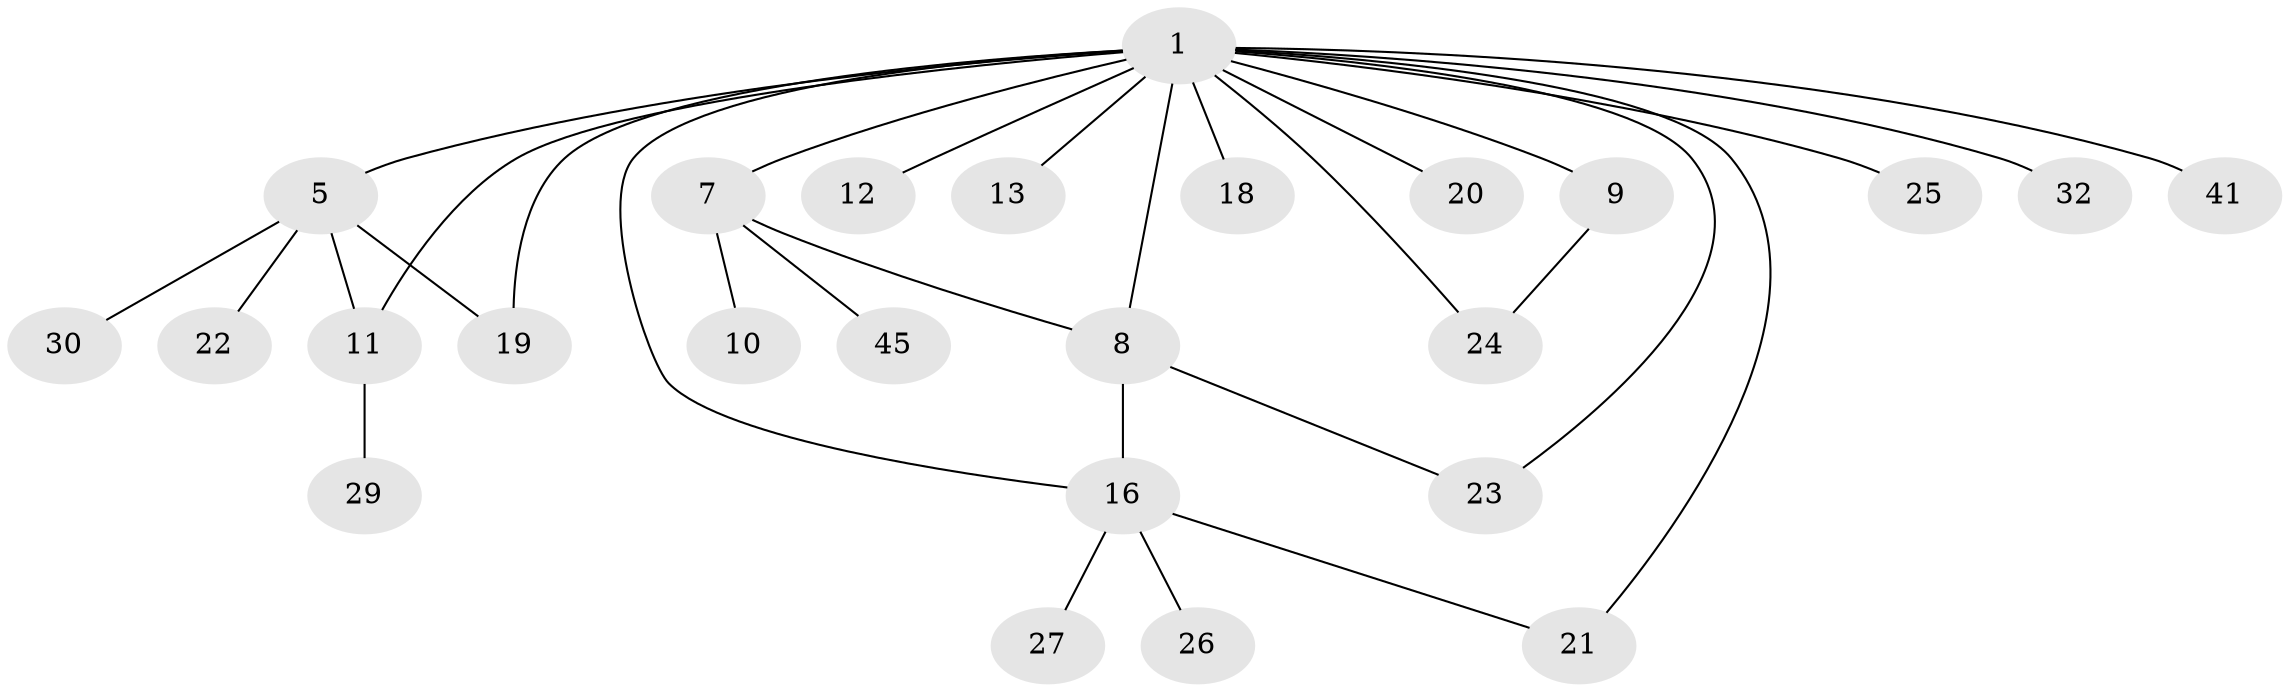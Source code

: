 // original degree distribution, {9: 0.0392156862745098, 12: 0.0196078431372549, 3: 0.09803921568627451, 5: 0.0392156862745098, 1: 0.45098039215686275, 4: 0.0784313725490196, 2: 0.2549019607843137, 14: 0.0196078431372549}
// Generated by graph-tools (version 1.1) at 2025/54/03/05/25 16:54:47]
// undirected, 25 vertices, 31 edges
graph export_dot {
graph [start="1"]
  node [color=gray90,style=filled];
  1 [super="+3+2+14"];
  5;
  7;
  8;
  9 [super="+47"];
  10;
  11 [super="+34+15+36+51+40+35+38"];
  12;
  13;
  16;
  18 [super="+42"];
  19;
  20;
  21 [super="+37"];
  22 [super="+46"];
  23 [super="+33"];
  24;
  25;
  26;
  27;
  29;
  30;
  32;
  41;
  45;
  1 -- 5;
  1 -- 7;
  1 -- 18 [weight=4];
  1 -- 32;
  1 -- 11 [weight=5];
  1 -- 8;
  1 -- 9;
  1 -- 12;
  1 -- 13;
  1 -- 16;
  1 -- 19;
  1 -- 20;
  1 -- 21;
  1 -- 24;
  1 -- 25;
  1 -- 41;
  1 -- 23;
  5 -- 11;
  5 -- 19;
  5 -- 22;
  5 -- 30;
  7 -- 8;
  7 -- 10;
  7 -- 45;
  8 -- 16;
  8 -- 23;
  9 -- 24;
  11 -- 29;
  16 -- 26;
  16 -- 27;
  16 -- 21;
}
